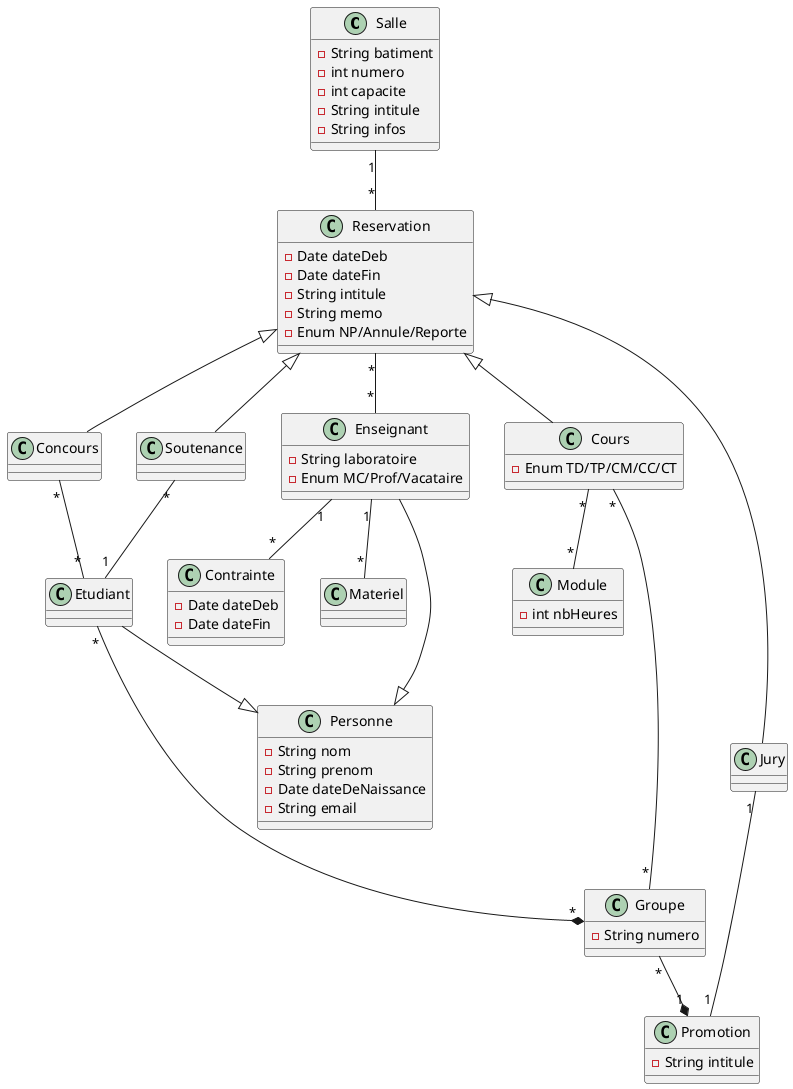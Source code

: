 @startuml

class Salle {
    -String batiment
    -int numero
    -int capacite
    -String intitule
    -String infos
}

class Cours {
    -Enum TD/TP/CM/CC/CT
}

class Personne {
    -String nom
    -String prenom
    -Date dateDeNaissance
    -String email
}

class Promotion {
    -String intitule
}

class Module {
    -int nbHeures
}

class Contrainte {
    -Date dateDeb
    -Date dateFin
}

class Groupe {
    -String numero
}

class Etudiant

class Enseignant {
    -String laboratoire
    -Enum MC/Prof/Vacataire
}

class Reservation {
    -Date dateDeb
    -Date dateFin
    -String intitule
    -String memo
    -Enum NP/Annule/Reporte
}

class Jury

class Concours 

Salle "1" -- "*" Reservation

Etudiant "*" --* "*" Groupe

Groupe "*" --* "1" Promotion 

Cours "*" ---- "*" Groupe

Cours "*" -- "*" Module

Enseignant "1" -- "*" Materiel

Enseignant "1" -- "*" Contrainte

Cours -up-|> Reservation

Soutenance -up-|> Reservation

Jury -up-|> Reservation

Concours -up-|> Reservation

Etudiant --|> Personne

Enseignant --|> Personne

Concours "*" -- "*" Etudiant

Reservation "*" -- "*" Enseignant

Jury "1" -- "1" Promotion

Soutenance "*" -- "1" Etudiant

@enduml
